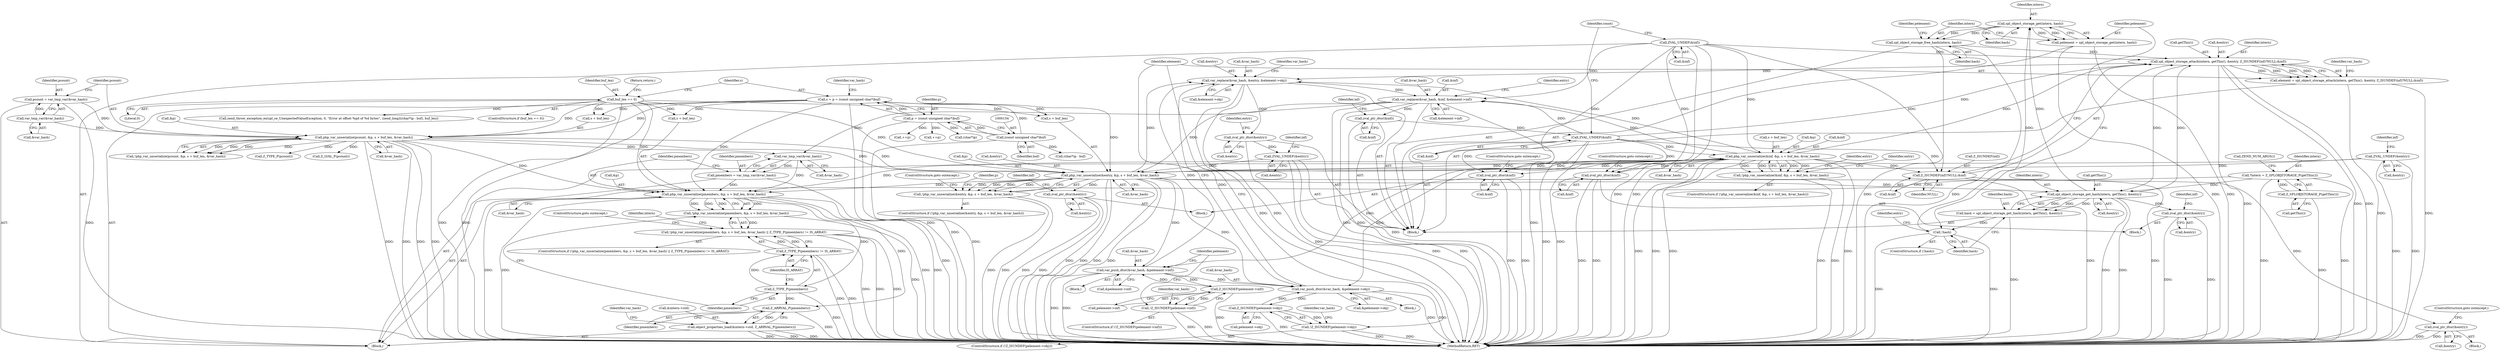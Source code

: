 digraph "0_php-src_61cdd1255d5b9c8453be71aacbbf682796ac77d4@pointer" {
"1000314" [label="(Call,spl_object_storage_get(intern, hash))"];
"1000296" [label="(Call,spl_object_storage_get_hash(intern, getThis(), &entry))"];
"1000116" [label="(Call,*intern = Z_SPLOBJSTORAGE_P(getThis()))"];
"1000118" [label="(Call,Z_SPLOBJSTORAGE_P(getThis()))"];
"1000353" [label="(Call,spl_object_storage_attach(intern, getThis(), &entry, Z_ISUNDEF(inf)?NULL:&inf))"];
"1000317" [label="(Call,spl_object_storage_free_hash(intern, hash))"];
"1000314" [label="(Call,spl_object_storage_get(intern, hash))"];
"1000302" [label="(Call,!hash)"];
"1000294" [label="(Call,hash = spl_object_storage_get_hash(intern, getThis(), &entry))"];
"1000391" [label="(Call,ZVAL_UNDEF(&inf))"];
"1000388" [label="(Call,zval_ptr_dtor(&inf))"];
"1000373" [label="(Call,var_replace(&var_hash, &inf, &element->inf))"];
"1000364" [label="(Call,var_replace(&var_hash, &entry, &element->obj))"];
"1000330" [label="(Call,var_push_dtor(&var_hash, &pelement->inf))"];
"1000244" [label="(Call,php_var_unserialize(&entry, &p, s + buf_len, &var_hash))"];
"1000202" [label="(Call,ZVAL_UNDEF(&entry))"];
"1000385" [label="(Call,ZVAL_UNDEF(&entry))"];
"1000382" [label="(Call,zval_ptr_dtor(&entry))"];
"1000266" [label="(Call,php_var_unserialize(&inf, &p, s + buf_len, &var_hash))"];
"1000205" [label="(Call,ZVAL_UNDEF(&inf))"];
"1000181" [label="(Call,php_var_unserialize(pcount, &p, s + buf_len, &var_hash))"];
"1000173" [label="(Call,pcount = var_tmp_var(&var_hash))"];
"1000175" [label="(Call,var_tmp_var(&var_hash))"];
"1000149" [label="(Call,s = p = (const unsigned char*)buf)"];
"1000151" [label="(Call,p = (const unsigned char*)buf)"];
"1000153" [label="(Call,(const unsigned char*)buf)"];
"1000144" [label="(Call,buf_len == 0)"];
"1000325" [label="(Call,Z_ISUNDEF(pelement->inf))"];
"1000344" [label="(Call,var_push_dtor(&var_hash, &pelement->obj))"];
"1000339" [label="(Call,Z_ISUNDEF(pelement->obj))"];
"1000312" [label="(Call,pelement = spl_object_storage_get(intern, hash))"];
"1000305" [label="(Call,zval_ptr_dtor(&entry))"];
"1000351" [label="(Call,element = spl_object_storage_attach(intern, getThis(), &entry, Z_ISUNDEF(inf)?NULL:&inf))"];
"1000243" [label="(Call,!php_var_unserialize(&entry, &p, s + buf_len, &var_hash))"];
"1000265" [label="(Call,!php_var_unserialize(&inf, &p, s + buf_len, &var_hash))"];
"1000290" [label="(Call,zval_ptr_dtor(&inf))"];
"1000308" [label="(Call,zval_ptr_dtor(&inf))"];
"1000324" [label="(Call,!Z_ISUNDEF(pelement->inf))"];
"1000338" [label="(Call,!Z_ISUNDEF(pelement->obj))"];
"1000358" [label="(Call,Z_ISUNDEF(inf)?NULL:&inf)"];
"1000426" [label="(Call,php_var_unserialize(pmembers, &p, s + buf_len, &var_hash))"];
"1000425" [label="(Call,!php_var_unserialize(pmembers, &p, s + buf_len, &var_hash))"];
"1000424" [label="(Call,!php_var_unserialize(pmembers, &p, s + buf_len, &var_hash) || Z_TYPE_P(pmembers) != IS_ARRAY)"];
"1000436" [label="(Call,Z_TYPE_P(pmembers))"];
"1000435" [label="(Call,Z_TYPE_P(pmembers) != IS_ARRAY)"];
"1000446" [label="(Call,Z_ARRVAL_P(pmembers))"];
"1000441" [label="(Call,object_properties_load(&intern->std, Z_ARRVAL_P(pmembers)))"];
"1000277" [label="(Call,zval_ptr_dtor(&entry))"];
"1000287" [label="(Call,zval_ptr_dtor(&entry))"];
"1000420" [label="(Call,var_tmp_var(&var_hash))"];
"1000418" [label="(Call,pmembers = var_tmp_var(&var_hash))"];
"1000441" [label="(Call,object_properties_load(&intern->std, Z_ARRVAL_P(pmembers)))"];
"1000389" [label="(Call,&inf)"];
"1000264" [label="(ControlStructure,if (!php_var_unserialize(&inf, &p, s + buf_len, &var_hash)))"];
"1000211" [label="(Identifier,count)"];
"1000119" [label="(Call,getThis())"];
"1000243" [label="(Call,!php_var_unserialize(&entry, &p, s + buf_len, &var_hash))"];
"1000454" [label="(Call,zend_throw_exception_ex(spl_ce_UnexpectedValueException, 0, \"Error at offset %pd of %d bytes\", (zend_long)((char*)p - buf), buf_len))"];
"1000293" [label="(ControlStructure,goto outexcept;)"];
"1000202" [label="(Call,ZVAL_UNDEF(&entry))"];
"1000339" [label="(Call,Z_ISUNDEF(pelement->obj))"];
"1000436" [label="(Call,Z_TYPE_P(pmembers))"];
"1000325" [label="(Call,Z_ISUNDEF(pelement->inf))"];
"1000298" [label="(Call,getThis())"];
"1000392" [label="(Call,&inf)"];
"1000418" [label="(Call,pmembers = var_tmp_var(&var_hash))"];
"1000333" [label="(Call,&pelement->inf)"];
"1000358" [label="(Call,Z_ISUNDEF(inf)?NULL:&inf)"];
"1000324" [label="(Call,!Z_ISUNDEF(pelement->inf))"];
"1000435" [label="(Call,Z_TYPE_P(pmembers) != IS_ARRAY)"];
"1000134" [label="(Call,ZEND_NUM_ARGS())"];
"1000427" [label="(Identifier,pmembers)"];
"1000296" [label="(Call,spl_object_storage_get_hash(intern, getThis(), &entry))"];
"1000155" [label="(Identifier,buf)"];
"1000390" [label="(Identifier,inf)"];
"1000346" [label="(Identifier,var_hash)"];
"1000174" [label="(Identifier,pcount)"];
"1000315" [label="(Identifier,intern)"];
"1000378" [label="(Call,&element->inf)"];
"1000302" [label="(Call,!hash)"];
"1000284" [label="(Identifier,entry)"];
"1000332" [label="(Identifier,var_hash)"];
"1000444" [label="(Identifier,intern)"];
"1000331" [label="(Call,&var_hash)"];
"1000343" [label="(Block,)"];
"1000361" [label="(Identifier,NULL)"];
"1000338" [label="(Call,!Z_ISUNDEF(pelement->obj))"];
"1000148" [label="(Return,return;)"];
"1000290" [label="(Call,zval_ptr_dtor(&inf))"];
"1000460" [label="(Call,(char*)p - buf)"];
"1000151" [label="(Call,p = (const unsigned char*)buf)"];
"1000388" [label="(Call,zval_ptr_dtor(&inf))"];
"1000306" [label="(Call,&entry)"];
"1000369" [label="(Call,&element->obj)"];
"1000291" [label="(Call,&inf)"];
"1000269" [label="(Call,&p)"];
"1000118" [label="(Call,Z_SPLOBJSTORAGE_P(getThis()))"];
"1000297" [label="(Identifier,intern)"];
"1000149" [label="(Call,s = p = (const unsigned char*)buf)"];
"1000311" [label="(ControlStructure,goto outexcept;)"];
"1000317" [label="(Call,spl_object_storage_free_hash(intern, hash))"];
"1000294" [label="(Call,hash = spl_object_storage_get_hash(intern, getThis(), &entry))"];
"1000374" [label="(Call,&var_hash)"];
"1000387" [label="(Identifier,entry)"];
"1000345" [label="(Call,&var_hash)"];
"1000467" [label="(MethodReturn,RET)"];
"1000366" [label="(Identifier,var_hash)"];
"1000288" [label="(Call,&entry)"];
"1000312" [label="(Call,pelement = spl_object_storage_get(intern, hash))"];
"1000276" [label="(Block,)"];
"1000173" [label="(Call,pcount = var_tmp_var(&var_hash))"];
"1000206" [label="(Call,&inf)"];
"1000280" [label="(ControlStructure,goto outexcept;)"];
"1000176" [label="(Call,&var_hash)"];
"1000352" [label="(Identifier,element)"];
"1000301" [label="(ControlStructure,if (!hash))"];
"1000287" [label="(Call,zval_ptr_dtor(&entry))"];
"1000382" [label="(Call,zval_ptr_dtor(&entry))"];
"1000354" [label="(Identifier,intern)"];
"1000166" [label="(Call,++p)"];
"1000299" [label="(Call,&entry)"];
"1000116" [label="(Call,*intern = Z_SPLOBJSTORAGE_P(getThis()))"];
"1000376" [label="(Call,&inf)"];
"1000428" [label="(Call,&p)"];
"1000318" [label="(Identifier,intern)"];
"1000259" [label="(Identifier,p)"];
"1000351" [label="(Call,element = spl_object_storage_attach(intern, getThis(), &entry, Z_ISUNDEF(inf)?NULL:&inf))"];
"1000205" [label="(Call,ZVAL_UNDEF(&inf))"];
"1000305" [label="(Call,zval_ptr_dtor(&entry))"];
"1000353" [label="(Call,spl_object_storage_attach(intern, getThis(), &entry, Z_ISUNDEF(inf)?NULL:&inf))"];
"1000367" [label="(Call,&entry)"];
"1000385" [label="(Call,ZVAL_UNDEF(&entry))"];
"1000314" [label="(Call,spl_object_storage_get(intern, hash))"];
"1000255" [label="(ControlStructure,goto outexcept;)"];
"1000274" [label="(Call,&var_hash)"];
"1000267" [label="(Call,&inf)"];
"1000183" [label="(Call,&p)"];
"1000271" [label="(Call,s + buf_len)"];
"1000440" [label="(ControlStructure,goto outexcept;)"];
"1000426" [label="(Call,php_var_unserialize(pmembers, &p, s + buf_len, &var_hash))"];
"1000310" [label="(Identifier,inf)"];
"1000323" [label="(ControlStructure,if (!Z_ISUNDEF(pelement->inf)))"];
"1000295" [label="(Identifier,hash)"];
"1000286" [label="(Block,)"];
"1000307" [label="(Identifier,entry)"];
"1000244" [label="(Call,php_var_unserialize(&entry, &p, s + buf_len, &var_hash))"];
"1000423" [label="(ControlStructure,if (!php_var_unserialize(pmembers, &p, s + buf_len, &var_hash) || Z_TYPE_P(pmembers) != IS_ARRAY))"];
"1000419" [label="(Identifier,pmembers)"];
"1000266" [label="(Call,php_var_unserialize(&inf, &p, s + buf_len, &var_hash))"];
"1000420" [label="(Call,var_tmp_var(&var_hash))"];
"1000171" [label="(Call,++p)"];
"1000326" [label="(Call,pelement->inf)"];
"1000247" [label="(Call,&p)"];
"1000144" [label="(Call,buf_len == 0)"];
"1000303" [label="(Identifier,hash)"];
"1000313" [label="(Identifier,pelement)"];
"1000446" [label="(Call,Z_ARRVAL_P(pmembers))"];
"1000292" [label="(Identifier,inf)"];
"1000117" [label="(Identifier,intern)"];
"1000150" [label="(Identifier,s)"];
"1000252" [label="(Call,&var_hash)"];
"1000242" [label="(ControlStructure,if (!php_var_unserialize(&entry, &p, s + buf_len, &var_hash)))"];
"1000384" [label="(Identifier,entry)"];
"1000308" [label="(Call,zval_ptr_dtor(&inf))"];
"1000355" [label="(Call,getThis())"];
"1000373" [label="(Call,var_replace(&var_hash, &inf, &element->inf))"];
"1000340" [label="(Call,pelement->obj)"];
"1000430" [label="(Call,s + buf_len)"];
"1000191" [label="(Call,Z_TYPE_P(pcount))"];
"1000344" [label="(Call,var_push_dtor(&var_hash, &pelement->obj))"];
"1000319" [label="(Identifier,hash)"];
"1000152" [label="(Identifier,p)"];
"1000425" [label="(Call,!php_var_unserialize(pmembers, &p, s + buf_len, &var_hash))"];
"1000393" [label="(Identifier,inf)"];
"1000153" [label="(Call,(const unsigned char*)buf)"];
"1000316" [label="(Identifier,hash)"];
"1000145" [label="(Identifier,buf_len)"];
"1000347" [label="(Call,&pelement->obj)"];
"1000362" [label="(Call,&inf)"];
"1000424" [label="(Call,!php_var_unserialize(pmembers, &p, s + buf_len, &var_hash) || Z_TYPE_P(pmembers) != IS_ARRAY)"];
"1000341" [label="(Identifier,pelement)"];
"1000386" [label="(Call,&entry)"];
"1000213" [label="(Block,)"];
"1000175" [label="(Call,var_tmp_var(&var_hash))"];
"1000321" [label="(Identifier,pelement)"];
"1000359" [label="(Call,Z_ISUNDEF(inf))"];
"1000200" [label="(Call,Z_LVAL_P(pcount))"];
"1000438" [label="(Identifier,IS_ARRAY)"];
"1000207" [label="(Identifier,inf)"];
"1000114" [label="(Block,)"];
"1000265" [label="(Call,!php_var_unserialize(&inf, &p, s + buf_len, &var_hash))"];
"1000245" [label="(Call,&entry)"];
"1000447" [label="(Identifier,pmembers)"];
"1000203" [label="(Call,&entry)"];
"1000437" [label="(Identifier,pmembers)"];
"1000356" [label="(Call,&entry)"];
"1000364" [label="(Call,var_replace(&var_hash, &entry, &element->obj))"];
"1000157" [label="(Identifier,var_hash)"];
"1000180" [label="(Call,!php_var_unserialize(pcount, &p, s + buf_len, &var_hash))"];
"1000461" [label="(Call,(char*)p)"];
"1000143" [label="(ControlStructure,if (buf_len == 0))"];
"1000185" [label="(Call,s + buf_len)"];
"1000433" [label="(Call,&var_hash)"];
"1000442" [label="(Call,&intern->std)"];
"1000181" [label="(Call,php_var_unserialize(pcount, &p, s + buf_len, &var_hash))"];
"1000391" [label="(Call,ZVAL_UNDEF(&inf))"];
"1000383" [label="(Call,&entry)"];
"1000304" [label="(Block,)"];
"1000188" [label="(Call,&var_hash)"];
"1000421" [label="(Call,&var_hash)"];
"1000329" [label="(Block,)"];
"1000365" [label="(Call,&var_hash)"];
"1000330" [label="(Call,var_push_dtor(&var_hash, &pelement->inf))"];
"1000375" [label="(Identifier,var_hash)"];
"1000449" [label="(Identifier,var_hash)"];
"1000278" [label="(Call,&entry)"];
"1000182" [label="(Identifier,pcount)"];
"1000146" [label="(Literal,0)"];
"1000279" [label="(Identifier,entry)"];
"1000337" [label="(ControlStructure,if (!Z_ISUNDEF(pelement->obj)))"];
"1000249" [label="(Call,s + buf_len)"];
"1000277" [label="(Call,zval_ptr_dtor(&entry))"];
"1000309" [label="(Call,&inf)"];
"1000314" -> "1000312"  [label="AST: "];
"1000314" -> "1000316"  [label="CFG: "];
"1000315" -> "1000314"  [label="AST: "];
"1000316" -> "1000314"  [label="AST: "];
"1000312" -> "1000314"  [label="CFG: "];
"1000314" -> "1000312"  [label="DDG: "];
"1000314" -> "1000312"  [label="DDG: "];
"1000296" -> "1000314"  [label="DDG: "];
"1000302" -> "1000314"  [label="DDG: "];
"1000314" -> "1000317"  [label="DDG: "];
"1000314" -> "1000317"  [label="DDG: "];
"1000296" -> "1000294"  [label="AST: "];
"1000296" -> "1000299"  [label="CFG: "];
"1000297" -> "1000296"  [label="AST: "];
"1000298" -> "1000296"  [label="AST: "];
"1000299" -> "1000296"  [label="AST: "];
"1000294" -> "1000296"  [label="CFG: "];
"1000296" -> "1000467"  [label="DDG: "];
"1000296" -> "1000467"  [label="DDG: "];
"1000296" -> "1000294"  [label="DDG: "];
"1000296" -> "1000294"  [label="DDG: "];
"1000296" -> "1000294"  [label="DDG: "];
"1000116" -> "1000296"  [label="DDG: "];
"1000353" -> "1000296"  [label="DDG: "];
"1000244" -> "1000296"  [label="DDG: "];
"1000296" -> "1000305"  [label="DDG: "];
"1000296" -> "1000353"  [label="DDG: "];
"1000116" -> "1000114"  [label="AST: "];
"1000116" -> "1000118"  [label="CFG: "];
"1000117" -> "1000116"  [label="AST: "];
"1000118" -> "1000116"  [label="AST: "];
"1000134" -> "1000116"  [label="CFG: "];
"1000116" -> "1000467"  [label="DDG: "];
"1000116" -> "1000467"  [label="DDG: "];
"1000118" -> "1000116"  [label="DDG: "];
"1000118" -> "1000119"  [label="CFG: "];
"1000119" -> "1000118"  [label="AST: "];
"1000118" -> "1000467"  [label="DDG: "];
"1000353" -> "1000351"  [label="AST: "];
"1000353" -> "1000358"  [label="CFG: "];
"1000354" -> "1000353"  [label="AST: "];
"1000355" -> "1000353"  [label="AST: "];
"1000356" -> "1000353"  [label="AST: "];
"1000358" -> "1000353"  [label="AST: "];
"1000351" -> "1000353"  [label="CFG: "];
"1000353" -> "1000467"  [label="DDG: "];
"1000353" -> "1000467"  [label="DDG: "];
"1000353" -> "1000467"  [label="DDG: "];
"1000353" -> "1000351"  [label="DDG: "];
"1000353" -> "1000351"  [label="DDG: "];
"1000353" -> "1000351"  [label="DDG: "];
"1000353" -> "1000351"  [label="DDG: "];
"1000317" -> "1000353"  [label="DDG: "];
"1000391" -> "1000353"  [label="DDG: "];
"1000205" -> "1000353"  [label="DDG: "];
"1000266" -> "1000353"  [label="DDG: "];
"1000353" -> "1000364"  [label="DDG: "];
"1000317" -> "1000213"  [label="AST: "];
"1000317" -> "1000319"  [label="CFG: "];
"1000318" -> "1000317"  [label="AST: "];
"1000319" -> "1000317"  [label="AST: "];
"1000321" -> "1000317"  [label="CFG: "];
"1000317" -> "1000467"  [label="DDG: "];
"1000317" -> "1000467"  [label="DDG: "];
"1000302" -> "1000301"  [label="AST: "];
"1000302" -> "1000303"  [label="CFG: "];
"1000303" -> "1000302"  [label="AST: "];
"1000307" -> "1000302"  [label="CFG: "];
"1000313" -> "1000302"  [label="CFG: "];
"1000302" -> "1000467"  [label="DDG: "];
"1000302" -> "1000467"  [label="DDG: "];
"1000294" -> "1000302"  [label="DDG: "];
"1000294" -> "1000213"  [label="AST: "];
"1000295" -> "1000294"  [label="AST: "];
"1000303" -> "1000294"  [label="CFG: "];
"1000294" -> "1000467"  [label="DDG: "];
"1000391" -> "1000213"  [label="AST: "];
"1000391" -> "1000392"  [label="CFG: "];
"1000392" -> "1000391"  [label="AST: "];
"1000211" -> "1000391"  [label="CFG: "];
"1000391" -> "1000467"  [label="DDG: "];
"1000391" -> "1000467"  [label="DDG: "];
"1000391" -> "1000266"  [label="DDG: "];
"1000391" -> "1000290"  [label="DDG: "];
"1000391" -> "1000308"  [label="DDG: "];
"1000391" -> "1000358"  [label="DDG: "];
"1000391" -> "1000373"  [label="DDG: "];
"1000388" -> "1000391"  [label="DDG: "];
"1000388" -> "1000213"  [label="AST: "];
"1000388" -> "1000389"  [label="CFG: "];
"1000389" -> "1000388"  [label="AST: "];
"1000393" -> "1000388"  [label="CFG: "];
"1000388" -> "1000467"  [label="DDG: "];
"1000373" -> "1000388"  [label="DDG: "];
"1000373" -> "1000213"  [label="AST: "];
"1000373" -> "1000378"  [label="CFG: "];
"1000374" -> "1000373"  [label="AST: "];
"1000376" -> "1000373"  [label="AST: "];
"1000378" -> "1000373"  [label="AST: "];
"1000384" -> "1000373"  [label="CFG: "];
"1000373" -> "1000467"  [label="DDG: "];
"1000373" -> "1000467"  [label="DDG: "];
"1000373" -> "1000467"  [label="DDG: "];
"1000373" -> "1000244"  [label="DDG: "];
"1000364" -> "1000373"  [label="DDG: "];
"1000205" -> "1000373"  [label="DDG: "];
"1000266" -> "1000373"  [label="DDG: "];
"1000373" -> "1000420"  [label="DDG: "];
"1000364" -> "1000213"  [label="AST: "];
"1000364" -> "1000369"  [label="CFG: "];
"1000365" -> "1000364"  [label="AST: "];
"1000367" -> "1000364"  [label="AST: "];
"1000369" -> "1000364"  [label="AST: "];
"1000375" -> "1000364"  [label="CFG: "];
"1000364" -> "1000467"  [label="DDG: "];
"1000364" -> "1000467"  [label="DDG: "];
"1000330" -> "1000364"  [label="DDG: "];
"1000244" -> "1000364"  [label="DDG: "];
"1000266" -> "1000364"  [label="DDG: "];
"1000344" -> "1000364"  [label="DDG: "];
"1000364" -> "1000382"  [label="DDG: "];
"1000330" -> "1000329"  [label="AST: "];
"1000330" -> "1000333"  [label="CFG: "];
"1000331" -> "1000330"  [label="AST: "];
"1000333" -> "1000330"  [label="AST: "];
"1000341" -> "1000330"  [label="CFG: "];
"1000330" -> "1000467"  [label="DDG: "];
"1000330" -> "1000467"  [label="DDG: "];
"1000330" -> "1000325"  [label="DDG: "];
"1000244" -> "1000330"  [label="DDG: "];
"1000266" -> "1000330"  [label="DDG: "];
"1000325" -> "1000330"  [label="DDG: "];
"1000330" -> "1000344"  [label="DDG: "];
"1000244" -> "1000243"  [label="AST: "];
"1000244" -> "1000252"  [label="CFG: "];
"1000245" -> "1000244"  [label="AST: "];
"1000247" -> "1000244"  [label="AST: "];
"1000249" -> "1000244"  [label="AST: "];
"1000252" -> "1000244"  [label="AST: "];
"1000243" -> "1000244"  [label="CFG: "];
"1000244" -> "1000467"  [label="DDG: "];
"1000244" -> "1000467"  [label="DDG: "];
"1000244" -> "1000467"  [label="DDG: "];
"1000244" -> "1000467"  [label="DDG: "];
"1000244" -> "1000243"  [label="DDG: "];
"1000244" -> "1000243"  [label="DDG: "];
"1000244" -> "1000243"  [label="DDG: "];
"1000244" -> "1000243"  [label="DDG: "];
"1000202" -> "1000244"  [label="DDG: "];
"1000385" -> "1000244"  [label="DDG: "];
"1000266" -> "1000244"  [label="DDG: "];
"1000181" -> "1000244"  [label="DDG: "];
"1000181" -> "1000244"  [label="DDG: "];
"1000149" -> "1000244"  [label="DDG: "];
"1000144" -> "1000244"  [label="DDG: "];
"1000244" -> "1000266"  [label="DDG: "];
"1000244" -> "1000266"  [label="DDG: "];
"1000244" -> "1000277"  [label="DDG: "];
"1000244" -> "1000287"  [label="DDG: "];
"1000244" -> "1000344"  [label="DDG: "];
"1000244" -> "1000426"  [label="DDG: "];
"1000202" -> "1000114"  [label="AST: "];
"1000202" -> "1000203"  [label="CFG: "];
"1000203" -> "1000202"  [label="AST: "];
"1000207" -> "1000202"  [label="CFG: "];
"1000202" -> "1000467"  [label="DDG: "];
"1000202" -> "1000467"  [label="DDG: "];
"1000385" -> "1000213"  [label="AST: "];
"1000385" -> "1000386"  [label="CFG: "];
"1000386" -> "1000385"  [label="AST: "];
"1000390" -> "1000385"  [label="CFG: "];
"1000385" -> "1000467"  [label="DDG: "];
"1000385" -> "1000467"  [label="DDG: "];
"1000382" -> "1000385"  [label="DDG: "];
"1000382" -> "1000213"  [label="AST: "];
"1000382" -> "1000383"  [label="CFG: "];
"1000383" -> "1000382"  [label="AST: "];
"1000387" -> "1000382"  [label="CFG: "];
"1000382" -> "1000467"  [label="DDG: "];
"1000266" -> "1000265"  [label="AST: "];
"1000266" -> "1000274"  [label="CFG: "];
"1000267" -> "1000266"  [label="AST: "];
"1000269" -> "1000266"  [label="AST: "];
"1000271" -> "1000266"  [label="AST: "];
"1000274" -> "1000266"  [label="AST: "];
"1000265" -> "1000266"  [label="CFG: "];
"1000266" -> "1000467"  [label="DDG: "];
"1000266" -> "1000467"  [label="DDG: "];
"1000266" -> "1000467"  [label="DDG: "];
"1000266" -> "1000467"  [label="DDG: "];
"1000266" -> "1000265"  [label="DDG: "];
"1000266" -> "1000265"  [label="DDG: "];
"1000266" -> "1000265"  [label="DDG: "];
"1000266" -> "1000265"  [label="DDG: "];
"1000205" -> "1000266"  [label="DDG: "];
"1000266" -> "1000290"  [label="DDG: "];
"1000266" -> "1000308"  [label="DDG: "];
"1000266" -> "1000344"  [label="DDG: "];
"1000266" -> "1000358"  [label="DDG: "];
"1000266" -> "1000426"  [label="DDG: "];
"1000205" -> "1000114"  [label="AST: "];
"1000205" -> "1000206"  [label="CFG: "];
"1000206" -> "1000205"  [label="AST: "];
"1000211" -> "1000205"  [label="CFG: "];
"1000205" -> "1000467"  [label="DDG: "];
"1000205" -> "1000467"  [label="DDG: "];
"1000205" -> "1000290"  [label="DDG: "];
"1000205" -> "1000308"  [label="DDG: "];
"1000205" -> "1000358"  [label="DDG: "];
"1000181" -> "1000180"  [label="AST: "];
"1000181" -> "1000188"  [label="CFG: "];
"1000182" -> "1000181"  [label="AST: "];
"1000183" -> "1000181"  [label="AST: "];
"1000185" -> "1000181"  [label="AST: "];
"1000188" -> "1000181"  [label="AST: "];
"1000180" -> "1000181"  [label="CFG: "];
"1000181" -> "1000467"  [label="DDG: "];
"1000181" -> "1000467"  [label="DDG: "];
"1000181" -> "1000467"  [label="DDG: "];
"1000181" -> "1000467"  [label="DDG: "];
"1000181" -> "1000180"  [label="DDG: "];
"1000181" -> "1000180"  [label="DDG: "];
"1000181" -> "1000180"  [label="DDG: "];
"1000181" -> "1000180"  [label="DDG: "];
"1000173" -> "1000181"  [label="DDG: "];
"1000149" -> "1000181"  [label="DDG: "];
"1000144" -> "1000181"  [label="DDG: "];
"1000175" -> "1000181"  [label="DDG: "];
"1000181" -> "1000191"  [label="DDG: "];
"1000181" -> "1000200"  [label="DDG: "];
"1000181" -> "1000420"  [label="DDG: "];
"1000181" -> "1000426"  [label="DDG: "];
"1000173" -> "1000114"  [label="AST: "];
"1000173" -> "1000175"  [label="CFG: "];
"1000174" -> "1000173"  [label="AST: "];
"1000175" -> "1000173"  [label="AST: "];
"1000182" -> "1000173"  [label="CFG: "];
"1000173" -> "1000467"  [label="DDG: "];
"1000175" -> "1000173"  [label="DDG: "];
"1000175" -> "1000176"  [label="CFG: "];
"1000176" -> "1000175"  [label="AST: "];
"1000149" -> "1000114"  [label="AST: "];
"1000149" -> "1000151"  [label="CFG: "];
"1000150" -> "1000149"  [label="AST: "];
"1000151" -> "1000149"  [label="AST: "];
"1000157" -> "1000149"  [label="CFG: "];
"1000149" -> "1000467"  [label="DDG: "];
"1000151" -> "1000149"  [label="DDG: "];
"1000153" -> "1000149"  [label="DDG: "];
"1000149" -> "1000185"  [label="DDG: "];
"1000149" -> "1000249"  [label="DDG: "];
"1000149" -> "1000426"  [label="DDG: "];
"1000149" -> "1000430"  [label="DDG: "];
"1000151" -> "1000153"  [label="CFG: "];
"1000152" -> "1000151"  [label="AST: "];
"1000153" -> "1000151"  [label="AST: "];
"1000151" -> "1000467"  [label="DDG: "];
"1000153" -> "1000151"  [label="DDG: "];
"1000151" -> "1000166"  [label="DDG: "];
"1000151" -> "1000171"  [label="DDG: "];
"1000151" -> "1000461"  [label="DDG: "];
"1000153" -> "1000155"  [label="CFG: "];
"1000154" -> "1000153"  [label="AST: "];
"1000155" -> "1000153"  [label="AST: "];
"1000153" -> "1000467"  [label="DDG: "];
"1000153" -> "1000460"  [label="DDG: "];
"1000144" -> "1000143"  [label="AST: "];
"1000144" -> "1000146"  [label="CFG: "];
"1000145" -> "1000144"  [label="AST: "];
"1000146" -> "1000144"  [label="AST: "];
"1000148" -> "1000144"  [label="CFG: "];
"1000150" -> "1000144"  [label="CFG: "];
"1000144" -> "1000467"  [label="DDG: "];
"1000144" -> "1000467"  [label="DDG: "];
"1000144" -> "1000185"  [label="DDG: "];
"1000144" -> "1000249"  [label="DDG: "];
"1000144" -> "1000426"  [label="DDG: "];
"1000144" -> "1000430"  [label="DDG: "];
"1000144" -> "1000454"  [label="DDG: "];
"1000325" -> "1000324"  [label="AST: "];
"1000325" -> "1000326"  [label="CFG: "];
"1000326" -> "1000325"  [label="AST: "];
"1000324" -> "1000325"  [label="CFG: "];
"1000325" -> "1000467"  [label="DDG: "];
"1000325" -> "1000324"  [label="DDG: "];
"1000344" -> "1000343"  [label="AST: "];
"1000344" -> "1000347"  [label="CFG: "];
"1000345" -> "1000344"  [label="AST: "];
"1000347" -> "1000344"  [label="AST: "];
"1000352" -> "1000344"  [label="CFG: "];
"1000344" -> "1000467"  [label="DDG: "];
"1000344" -> "1000467"  [label="DDG: "];
"1000344" -> "1000339"  [label="DDG: "];
"1000339" -> "1000344"  [label="DDG: "];
"1000339" -> "1000338"  [label="AST: "];
"1000339" -> "1000340"  [label="CFG: "];
"1000340" -> "1000339"  [label="AST: "];
"1000338" -> "1000339"  [label="CFG: "];
"1000339" -> "1000467"  [label="DDG: "];
"1000339" -> "1000338"  [label="DDG: "];
"1000312" -> "1000213"  [label="AST: "];
"1000313" -> "1000312"  [label="AST: "];
"1000318" -> "1000312"  [label="CFG: "];
"1000312" -> "1000467"  [label="DDG: "];
"1000312" -> "1000467"  [label="DDG: "];
"1000305" -> "1000304"  [label="AST: "];
"1000305" -> "1000306"  [label="CFG: "];
"1000306" -> "1000305"  [label="AST: "];
"1000310" -> "1000305"  [label="CFG: "];
"1000305" -> "1000467"  [label="DDG: "];
"1000305" -> "1000467"  [label="DDG: "];
"1000351" -> "1000213"  [label="AST: "];
"1000352" -> "1000351"  [label="AST: "];
"1000366" -> "1000351"  [label="CFG: "];
"1000351" -> "1000467"  [label="DDG: "];
"1000351" -> "1000467"  [label="DDG: "];
"1000243" -> "1000242"  [label="AST: "];
"1000255" -> "1000243"  [label="CFG: "];
"1000259" -> "1000243"  [label="CFG: "];
"1000243" -> "1000467"  [label="DDG: "];
"1000243" -> "1000467"  [label="DDG: "];
"1000265" -> "1000264"  [label="AST: "];
"1000279" -> "1000265"  [label="CFG: "];
"1000284" -> "1000265"  [label="CFG: "];
"1000265" -> "1000467"  [label="DDG: "];
"1000265" -> "1000467"  [label="DDG: "];
"1000290" -> "1000286"  [label="AST: "];
"1000290" -> "1000291"  [label="CFG: "];
"1000291" -> "1000290"  [label="AST: "];
"1000293" -> "1000290"  [label="CFG: "];
"1000290" -> "1000467"  [label="DDG: "];
"1000290" -> "1000467"  [label="DDG: "];
"1000308" -> "1000304"  [label="AST: "];
"1000308" -> "1000309"  [label="CFG: "];
"1000309" -> "1000308"  [label="AST: "];
"1000311" -> "1000308"  [label="CFG: "];
"1000308" -> "1000467"  [label="DDG: "];
"1000308" -> "1000467"  [label="DDG: "];
"1000324" -> "1000323"  [label="AST: "];
"1000332" -> "1000324"  [label="CFG: "];
"1000341" -> "1000324"  [label="CFG: "];
"1000324" -> "1000467"  [label="DDG: "];
"1000324" -> "1000467"  [label="DDG: "];
"1000338" -> "1000337"  [label="AST: "];
"1000346" -> "1000338"  [label="CFG: "];
"1000352" -> "1000338"  [label="CFG: "];
"1000338" -> "1000467"  [label="DDG: "];
"1000338" -> "1000467"  [label="DDG: "];
"1000358" -> "1000361"  [label="CFG: "];
"1000358" -> "1000362"  [label="CFG: "];
"1000359" -> "1000358"  [label="AST: "];
"1000361" -> "1000358"  [label="AST: "];
"1000362" -> "1000358"  [label="AST: "];
"1000358" -> "1000467"  [label="DDG: "];
"1000358" -> "1000467"  [label="DDG: "];
"1000426" -> "1000425"  [label="AST: "];
"1000426" -> "1000433"  [label="CFG: "];
"1000427" -> "1000426"  [label="AST: "];
"1000428" -> "1000426"  [label="AST: "];
"1000430" -> "1000426"  [label="AST: "];
"1000433" -> "1000426"  [label="AST: "];
"1000425" -> "1000426"  [label="CFG: "];
"1000426" -> "1000467"  [label="DDG: "];
"1000426" -> "1000467"  [label="DDG: "];
"1000426" -> "1000467"  [label="DDG: "];
"1000426" -> "1000467"  [label="DDG: "];
"1000426" -> "1000425"  [label="DDG: "];
"1000426" -> "1000425"  [label="DDG: "];
"1000426" -> "1000425"  [label="DDG: "];
"1000426" -> "1000425"  [label="DDG: "];
"1000418" -> "1000426"  [label="DDG: "];
"1000420" -> "1000426"  [label="DDG: "];
"1000426" -> "1000436"  [label="DDG: "];
"1000426" -> "1000446"  [label="DDG: "];
"1000425" -> "1000424"  [label="AST: "];
"1000437" -> "1000425"  [label="CFG: "];
"1000424" -> "1000425"  [label="CFG: "];
"1000425" -> "1000467"  [label="DDG: "];
"1000425" -> "1000424"  [label="DDG: "];
"1000424" -> "1000423"  [label="AST: "];
"1000424" -> "1000435"  [label="CFG: "];
"1000435" -> "1000424"  [label="AST: "];
"1000440" -> "1000424"  [label="CFG: "];
"1000444" -> "1000424"  [label="CFG: "];
"1000424" -> "1000467"  [label="DDG: "];
"1000424" -> "1000467"  [label="DDG: "];
"1000424" -> "1000467"  [label="DDG: "];
"1000435" -> "1000424"  [label="DDG: "];
"1000435" -> "1000424"  [label="DDG: "];
"1000436" -> "1000435"  [label="AST: "];
"1000436" -> "1000437"  [label="CFG: "];
"1000437" -> "1000436"  [label="AST: "];
"1000438" -> "1000436"  [label="CFG: "];
"1000436" -> "1000467"  [label="DDG: "];
"1000436" -> "1000435"  [label="DDG: "];
"1000436" -> "1000446"  [label="DDG: "];
"1000435" -> "1000438"  [label="CFG: "];
"1000438" -> "1000435"  [label="AST: "];
"1000435" -> "1000467"  [label="DDG: "];
"1000435" -> "1000467"  [label="DDG: "];
"1000446" -> "1000441"  [label="AST: "];
"1000446" -> "1000447"  [label="CFG: "];
"1000447" -> "1000446"  [label="AST: "];
"1000441" -> "1000446"  [label="CFG: "];
"1000446" -> "1000467"  [label="DDG: "];
"1000446" -> "1000441"  [label="DDG: "];
"1000441" -> "1000114"  [label="AST: "];
"1000442" -> "1000441"  [label="AST: "];
"1000449" -> "1000441"  [label="CFG: "];
"1000441" -> "1000467"  [label="DDG: "];
"1000441" -> "1000467"  [label="DDG: "];
"1000441" -> "1000467"  [label="DDG: "];
"1000277" -> "1000276"  [label="AST: "];
"1000277" -> "1000278"  [label="CFG: "];
"1000278" -> "1000277"  [label="AST: "];
"1000280" -> "1000277"  [label="CFG: "];
"1000277" -> "1000467"  [label="DDG: "];
"1000277" -> "1000467"  [label="DDG: "];
"1000287" -> "1000286"  [label="AST: "];
"1000287" -> "1000288"  [label="CFG: "];
"1000288" -> "1000287"  [label="AST: "];
"1000292" -> "1000287"  [label="CFG: "];
"1000287" -> "1000467"  [label="DDG: "];
"1000287" -> "1000467"  [label="DDG: "];
"1000420" -> "1000418"  [label="AST: "];
"1000420" -> "1000421"  [label="CFG: "];
"1000421" -> "1000420"  [label="AST: "];
"1000418" -> "1000420"  [label="CFG: "];
"1000420" -> "1000418"  [label="DDG: "];
"1000418" -> "1000114"  [label="AST: "];
"1000419" -> "1000418"  [label="AST: "];
"1000427" -> "1000418"  [label="CFG: "];
"1000418" -> "1000467"  [label="DDG: "];
}
